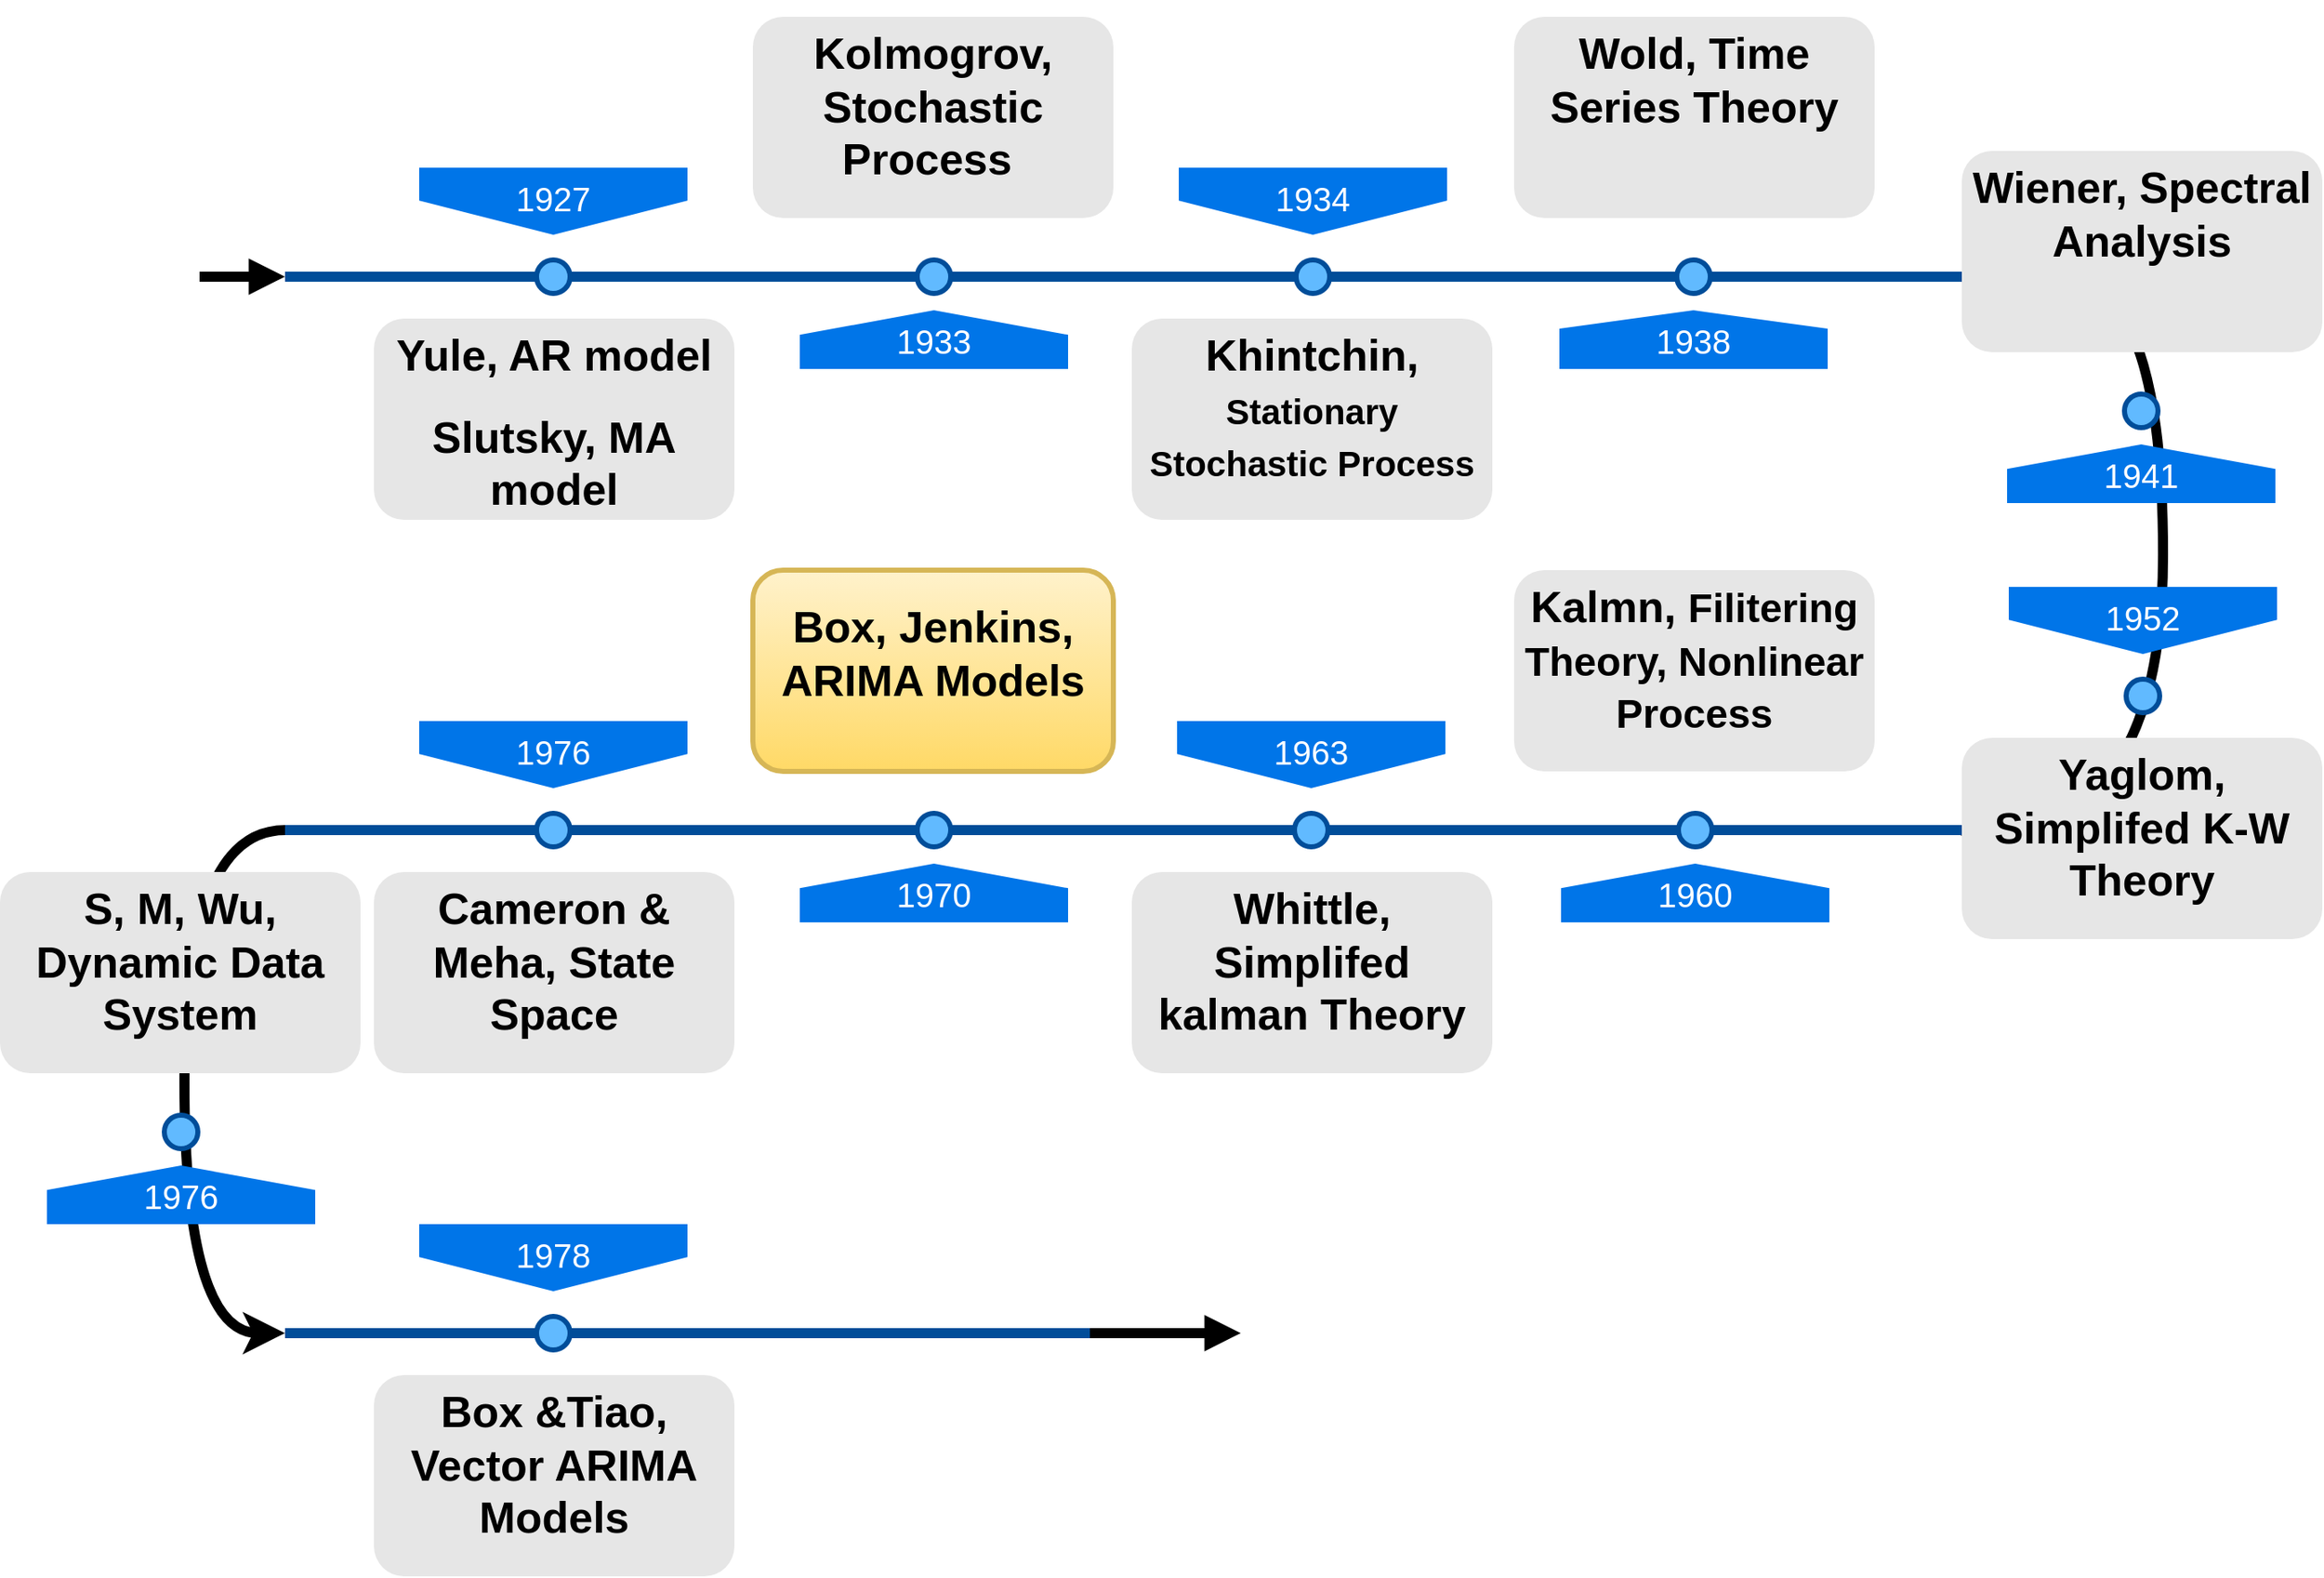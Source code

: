 <mxfile version="12.9.3" type="github">
  <diagram name="Page-1" id="82e54ff1-d628-8f03-85c4-9753963a91cd">
    <mxGraphModel dx="2598" dy="715" grid="1" gridSize="10" guides="1" tooltips="1" connect="1" arrows="1" fold="1" page="1" pageScale="1" pageWidth="1100" pageHeight="850" background="#ffffff" math="0" shadow="0">
      <root>
        <mxCell id="0" />
        <mxCell id="1" parent="0" />
        <mxCell id="ImkUcTffJDDfflXukWmi-22" value="" style="edgeStyle=orthogonalEdgeStyle;rounded=0;orthogonalLoop=1;jettySize=auto;html=1;entryX=0.994;entryY=0.538;entryDx=0;entryDy=0;entryPerimeter=0;exitX=1;exitY=0.5;exitDx=0;exitDy=0;exitPerimeter=0;curved=1;endArrow=block;endFill=1;strokeWidth=6;" parent="1" source="4ec97bd9e5d20128-1" target="ImkUcTffJDDfflXukWmi-6" edge="1">
          <mxGeometry relative="1" as="geometry">
            <Array as="points">
              <mxPoint x="1040" y="406" />
              <mxPoint x="1160" y="406" />
              <mxPoint x="1160" y="735" />
            </Array>
          </mxGeometry>
        </mxCell>
        <mxCell id="ExE7HX1EuqeQAoHHvTwm-15" style="edgeStyle=orthogonalEdgeStyle;curved=1;rounded=0;orthogonalLoop=1;jettySize=auto;html=1;strokeWidth=6;fontSize=20;fontColor=#FFFFFF;startArrow=block;startFill=1;endArrow=none;endFill=0;" edge="1" parent="1" source="4ec97bd9e5d20128-1">
          <mxGeometry relative="1" as="geometry">
            <mxPoint x="-11" y="405" as="targetPoint" />
          </mxGeometry>
        </mxCell>
        <mxCell id="4ec97bd9e5d20128-1" value="" style="line;strokeWidth=6;html=1;fillColor=none;fontSize=28;fontColor=#004D99;strokeColor=#004D99;" parent="1" vertex="1">
          <mxGeometry x="40" y="400" width="1000" height="10" as="geometry" />
        </mxCell>
        <mxCell id="4ec97bd9e5d20128-5" value="1927" style="shape=offPageConnector;whiteSpace=wrap;html=1;fillColor=#0075E8;fontSize=20;fontColor=#FFFFFF;size=0.509;verticalAlign=top;strokeColor=none;" parent="1" vertex="1">
          <mxGeometry x="120" y="340" width="160" height="40" as="geometry" />
        </mxCell>
        <mxCell id="4ec97bd9e5d20128-6" value="&lt;span&gt;1934&lt;/span&gt;" style="shape=offPageConnector;whiteSpace=wrap;html=1;fillColor=#0075E8;fontSize=20;fontColor=#FFFFFF;size=0.509;verticalAlign=top;strokeColor=none;" parent="1" vertex="1">
          <mxGeometry x="573" y="340" width="160" height="40" as="geometry" />
        </mxCell>
        <mxCell id="4ec97bd9e5d20128-7" value="1933" style="shape=offPageConnector;whiteSpace=wrap;html=1;fillColor=#0075E8;fontSize=20;fontColor=#FFFFFF;size=0.418;flipV=1;verticalAlign=top;strokeColor=none;" parent="1" vertex="1">
          <mxGeometry x="347" y="425" width="160" height="35" as="geometry" />
        </mxCell>
        <mxCell id="4ec97bd9e5d20128-8" value="&lt;span&gt;1938&lt;/span&gt;" style="shape=offPageConnector;whiteSpace=wrap;html=1;fillColor=#0075E8;fontSize=20;fontColor=#FFFFFF;size=0.316;flipV=1;verticalAlign=top;strokeColor=none;" parent="1" vertex="1">
          <mxGeometry x="800" y="425" width="160" height="35" as="geometry" />
        </mxCell>
        <mxCell id="4ec97bd9e5d20128-9" value="" style="ellipse;whiteSpace=wrap;html=1;fillColor=#61BAFF;fontSize=28;fontColor=#004D99;strokeWidth=3;strokeColor=#004D99;" parent="1" vertex="1">
          <mxGeometry x="190" y="395" width="20" height="20" as="geometry" />
        </mxCell>
        <mxCell id="4ec97bd9e5d20128-10" value="" style="ellipse;whiteSpace=wrap;html=1;fillColor=#61BAFF;fontSize=28;fontColor=#004D99;strokeWidth=3;strokeColor=#004D99;" parent="1" vertex="1">
          <mxGeometry x="417" y="395" width="20" height="20" as="geometry" />
        </mxCell>
        <mxCell id="4ec97bd9e5d20128-11" value="" style="ellipse;whiteSpace=wrap;html=1;fillColor=#61BAFF;fontSize=28;fontColor=#004D99;strokeWidth=3;strokeColor=#004D99;" parent="1" vertex="1">
          <mxGeometry x="643" y="395" width="20" height="20" as="geometry" />
        </mxCell>
        <mxCell id="4ec97bd9e5d20128-13" value="" style="ellipse;whiteSpace=wrap;html=1;fillColor=#61BAFF;fontSize=28;fontColor=#004D99;strokeWidth=3;strokeColor=#004D99;" parent="1" vertex="1">
          <mxGeometry x="870" y="395" width="20" height="20" as="geometry" />
        </mxCell>
        <mxCell id="4ec97bd9e5d20128-14" value="&lt;h1&gt;Yule, AR model&lt;/h1&gt;&lt;h1&gt;Slutsky, MA model&lt;/h1&gt;" style="text;html=1;spacing=5;spacingTop=-20;whiteSpace=wrap;overflow=hidden;strokeColor=none;strokeWidth=3;fillColor=#E6E6E6;fontSize=13;fontColor=#000000;align=center;rounded=1;" parent="1" vertex="1">
          <mxGeometry x="93" y="430" width="215" height="120" as="geometry" />
        </mxCell>
        <mxCell id="4ec97bd9e5d20128-16" value="&lt;h1&gt;Kolmogrov, Stochastic Process&amp;nbsp;&lt;/h1&gt;" style="text;html=1;spacing=5;spacingTop=-20;whiteSpace=wrap;overflow=hidden;strokeColor=none;strokeWidth=3;fillColor=#E6E6E6;fontSize=13;fontColor=#000000;align=center;rounded=1;" parent="1" vertex="1">
          <mxGeometry x="319" y="250" width="215" height="120" as="geometry" />
        </mxCell>
        <mxCell id="4ec97bd9e5d20128-17" value="&lt;h1&gt;Khintchin, &lt;font style=&quot;font-size: 21px&quot;&gt;Stationary Stochastic Process&lt;/font&gt;&lt;/h1&gt;" style="text;html=1;spacing=5;spacingTop=-20;whiteSpace=wrap;overflow=hidden;strokeColor=none;strokeWidth=3;fillColor=#E6E6E6;fontSize=13;fontColor=#000000;align=center;rounded=1;" parent="1" vertex="1">
          <mxGeometry x="545" y="430" width="215" height="120" as="geometry" />
        </mxCell>
        <mxCell id="4ec97bd9e5d20128-18" value="&lt;h1&gt;Wold, Time Series Theory&lt;/h1&gt;" style="text;html=1;spacing=5;spacingTop=-20;whiteSpace=wrap;overflow=hidden;strokeColor=none;strokeWidth=3;fillColor=#E6E6E6;fontSize=13;fontColor=#000000;align=center;rounded=1;" parent="1" vertex="1">
          <mxGeometry x="773" y="250" width="215" height="120" as="geometry" />
        </mxCell>
        <mxCell id="ExE7HX1EuqeQAoHHvTwm-14" style="edgeStyle=orthogonalEdgeStyle;rounded=0;orthogonalLoop=1;jettySize=auto;html=1;entryX=0;entryY=0.5;entryDx=0;entryDy=0;entryPerimeter=0;strokeWidth=6;fontSize=20;fontColor=#FFFFFF;curved=1;exitX=0;exitY=0.5;exitDx=0;exitDy=0;exitPerimeter=0;" edge="1" parent="1" source="ImkUcTffJDDfflXukWmi-6" target="ExE7HX1EuqeQAoHHvTwm-13">
          <mxGeometry relative="1" as="geometry">
            <Array as="points">
              <mxPoint x="-20" y="735" />
              <mxPoint x="-20" y="1035" />
            </Array>
          </mxGeometry>
        </mxCell>
        <mxCell id="ImkUcTffJDDfflXukWmi-6" value="" style="line;strokeWidth=6;html=1;fillColor=none;fontSize=28;fontColor=#004D99;strokeColor=#004D99;" parent="1" vertex="1">
          <mxGeometry x="40" y="730" width="1000" height="10" as="geometry" />
        </mxCell>
        <mxCell id="ImkUcTffJDDfflXukWmi-7" value="1963" style="shape=offPageConnector;whiteSpace=wrap;html=1;fillColor=#0075E8;fontSize=20;fontColor=#FFFFFF;size=0.509;verticalAlign=top;strokeColor=none;" parent="1" vertex="1">
          <mxGeometry x="572" y="670" width="160" height="40" as="geometry" />
        </mxCell>
        <mxCell id="ImkUcTffJDDfflXukWmi-8" value="&lt;span&gt;1952&lt;/span&gt;" style="shape=offPageConnector;whiteSpace=wrap;html=1;fillColor=#0075E8;fontSize=20;fontColor=#FFFFFF;size=0.509;verticalAlign=top;strokeColor=none;" parent="1" vertex="1">
          <mxGeometry x="1068" y="590" width="160" height="40" as="geometry" />
        </mxCell>
        <mxCell id="ImkUcTffJDDfflXukWmi-9" value="1960" style="shape=offPageConnector;whiteSpace=wrap;html=1;fillColor=#0075E8;fontSize=20;fontColor=#FFFFFF;size=0.418;flipV=1;verticalAlign=top;strokeColor=none;" parent="1" vertex="1">
          <mxGeometry x="801" y="755" width="160" height="35" as="geometry" />
        </mxCell>
        <mxCell id="ImkUcTffJDDfflXukWmi-10" value="&lt;span&gt;1941&lt;/span&gt;" style="shape=offPageConnector;whiteSpace=wrap;html=1;fillColor=#0075E8;fontSize=20;fontColor=#FFFFFF;size=0.418;flipV=1;verticalAlign=top;strokeColor=none;" parent="1" vertex="1">
          <mxGeometry x="1067" y="505" width="160" height="35" as="geometry" />
        </mxCell>
        <mxCell id="ImkUcTffJDDfflXukWmi-11" value="" style="ellipse;whiteSpace=wrap;html=1;fillColor=#61BAFF;fontSize=28;fontColor=#004D99;strokeWidth=3;strokeColor=#004D99;" parent="1" vertex="1">
          <mxGeometry x="642" y="725" width="20" height="20" as="geometry" />
        </mxCell>
        <mxCell id="ImkUcTffJDDfflXukWmi-12" value="" style="ellipse;whiteSpace=wrap;html=1;fillColor=#61BAFF;fontSize=28;fontColor=#004D99;strokeWidth=3;strokeColor=#004D99;" parent="1" vertex="1">
          <mxGeometry x="871" y="725" width="20" height="20" as="geometry" />
        </mxCell>
        <mxCell id="ImkUcTffJDDfflXukWmi-13" value="" style="ellipse;whiteSpace=wrap;html=1;fillColor=#61BAFF;fontSize=28;fontColor=#004D99;strokeWidth=3;strokeColor=#004D99;" parent="1" vertex="1">
          <mxGeometry x="1138" y="645" width="20" height="20" as="geometry" />
        </mxCell>
        <mxCell id="ImkUcTffJDDfflXukWmi-14" value="" style="ellipse;whiteSpace=wrap;html=1;fillColor=#61BAFF;fontSize=28;fontColor=#004D99;strokeWidth=3;strokeColor=#004D99;" parent="1" vertex="1">
          <mxGeometry x="1137" y="475" width="20" height="20" as="geometry" />
        </mxCell>
        <mxCell id="ImkUcTffJDDfflXukWmi-15" value="&lt;h1&gt;Whittle, Simplifed kalman Theory&lt;/h1&gt;" style="text;html=1;spacing=5;spacingTop=-20;whiteSpace=wrap;overflow=hidden;strokeColor=none;strokeWidth=3;fillColor=#E6E6E6;fontSize=13;fontColor=#000000;align=center;rounded=1;" parent="1" vertex="1">
          <mxGeometry x="545" y="760" width="215" height="120" as="geometry" />
        </mxCell>
        <mxCell id="ImkUcTffJDDfflXukWmi-16" value="&lt;h1&gt;Kalmn, &lt;font style=&quot;font-size: 24px&quot;&gt;Filitering Theory, Nonlinear Process&lt;/font&gt;&lt;/h1&gt;" style="text;html=1;spacing=5;spacingTop=-20;whiteSpace=wrap;overflow=hidden;strokeColor=none;strokeWidth=3;fillColor=#E6E6E6;fontSize=13;fontColor=#000000;align=center;rounded=1;" parent="1" vertex="1">
          <mxGeometry x="773" y="580" width="215" height="120" as="geometry" />
        </mxCell>
        <mxCell id="ImkUcTffJDDfflXukWmi-17" value="&lt;h1&gt;Yaglom, Simplifed K-W Theory&lt;/h1&gt;" style="text;html=1;spacing=5;spacingTop=-20;whiteSpace=wrap;overflow=hidden;strokeColor=none;strokeWidth=3;fillColor=#E6E6E6;fontSize=13;fontColor=#000000;align=center;rounded=1;" parent="1" vertex="1">
          <mxGeometry x="1040" y="680" width="215" height="120" as="geometry" />
        </mxCell>
        <mxCell id="ImkUcTffJDDfflXukWmi-18" value="&lt;h1&gt;Wiener, Spectral Analysis&lt;/h1&gt;" style="text;html=1;spacing=5;spacingTop=-20;whiteSpace=wrap;overflow=hidden;strokeColor=none;strokeWidth=3;fillColor=#E6E6E6;fontSize=13;fontColor=#000000;align=center;rounded=1;" parent="1" vertex="1">
          <mxGeometry x="1040" y="330" width="215" height="120" as="geometry" />
        </mxCell>
        <mxCell id="ExE7HX1EuqeQAoHHvTwm-6" value="&lt;h1&gt;Box, Jenkins, ARIMA Models&lt;/h1&gt;" style="text;html=1;spacing=5;spacingTop=-20;whiteSpace=wrap;overflow=hidden;strokeWidth=3;fillColor=#fff2cc;fontSize=13;align=center;rounded=1;strokeColor=#d6b656;gradientColor=#ffd966;verticalAlign=middle;" vertex="1" parent="1">
          <mxGeometry x="319" y="580" width="215" height="120" as="geometry" />
        </mxCell>
        <mxCell id="ExE7HX1EuqeQAoHHvTwm-7" value="" style="ellipse;whiteSpace=wrap;html=1;fillColor=#61BAFF;fontSize=28;fontColor=#004D99;strokeWidth=3;strokeColor=#004D99;" vertex="1" parent="1">
          <mxGeometry x="417" y="725" width="20" height="20" as="geometry" />
        </mxCell>
        <mxCell id="ExE7HX1EuqeQAoHHvTwm-8" value="1970" style="shape=offPageConnector;whiteSpace=wrap;html=1;fillColor=#0075E8;fontSize=20;fontColor=#FFFFFF;size=0.418;flipV=1;verticalAlign=top;strokeColor=none;" vertex="1" parent="1">
          <mxGeometry x="347" y="755" width="160" height="35" as="geometry" />
        </mxCell>
        <mxCell id="ExE7HX1EuqeQAoHHvTwm-10" value="&lt;h1&gt;Cameron &amp;amp; Meha, State Space&lt;/h1&gt;" style="text;html=1;spacing=5;spacingTop=-20;whiteSpace=wrap;overflow=hidden;strokeColor=none;strokeWidth=3;fillColor=#E6E6E6;fontSize=13;fontColor=#000000;align=center;rounded=1;" vertex="1" parent="1">
          <mxGeometry x="93" y="760" width="215" height="120" as="geometry" />
        </mxCell>
        <mxCell id="ExE7HX1EuqeQAoHHvTwm-11" value="" style="ellipse;whiteSpace=wrap;html=1;fillColor=#61BAFF;fontSize=28;fontColor=#004D99;strokeWidth=3;strokeColor=#004D99;" vertex="1" parent="1">
          <mxGeometry x="190" y="725" width="20" height="20" as="geometry" />
        </mxCell>
        <mxCell id="ExE7HX1EuqeQAoHHvTwm-12" value="1976" style="shape=offPageConnector;whiteSpace=wrap;html=1;fillColor=#0075E8;fontSize=20;fontColor=#FFFFFF;size=0.509;verticalAlign=top;strokeColor=none;" vertex="1" parent="1">
          <mxGeometry x="120" y="670" width="160" height="40" as="geometry" />
        </mxCell>
        <mxCell id="ExE7HX1EuqeQAoHHvTwm-37" style="edgeStyle=orthogonalEdgeStyle;curved=1;rounded=0;orthogonalLoop=1;jettySize=auto;html=1;startArrow=none;startFill=0;endArrow=block;endFill=1;strokeWidth=6;fontSize=20;fontColor=#FFFFFF;" edge="1" parent="1" source="ExE7HX1EuqeQAoHHvTwm-13">
          <mxGeometry relative="1" as="geometry">
            <mxPoint x="610" y="1035" as="targetPoint" />
          </mxGeometry>
        </mxCell>
        <mxCell id="ExE7HX1EuqeQAoHHvTwm-13" value="" style="line;strokeWidth=6;html=1;fillColor=none;fontSize=28;fontColor=#004D99;strokeColor=#004D99;" vertex="1" parent="1">
          <mxGeometry x="40" y="1030" width="480" height="10" as="geometry" />
        </mxCell>
        <mxCell id="ExE7HX1EuqeQAoHHvTwm-19" value="&lt;h1&gt;S, M, Wu, Dynamic Data System&lt;/h1&gt;" style="text;html=1;spacing=5;spacingTop=-20;whiteSpace=wrap;overflow=hidden;strokeColor=none;strokeWidth=3;fillColor=#E6E6E6;fontSize=13;fontColor=#000000;align=center;rounded=1;" vertex="1" parent="1">
          <mxGeometry x="-130" y="760" width="215" height="120" as="geometry" />
        </mxCell>
        <mxCell id="ExE7HX1EuqeQAoHHvTwm-20" value="" style="ellipse;whiteSpace=wrap;html=1;fillColor=#61BAFF;fontSize=28;fontColor=#004D99;strokeWidth=3;strokeColor=#004D99;" vertex="1" parent="1">
          <mxGeometry x="-32" y="905" width="20" height="20" as="geometry" />
        </mxCell>
        <mxCell id="ExE7HX1EuqeQAoHHvTwm-21" value="1976" style="shape=offPageConnector;whiteSpace=wrap;html=1;fillColor=#0075E8;fontSize=20;fontColor=#FFFFFF;size=0.418;flipV=1;verticalAlign=top;strokeColor=none;" vertex="1" parent="1">
          <mxGeometry x="-102" y="935" width="160" height="35" as="geometry" />
        </mxCell>
        <mxCell id="ExE7HX1EuqeQAoHHvTwm-22" value="&lt;h1&gt;Box &amp;amp;Tiao, Vector ARIMA Models&lt;/h1&gt;" style="text;html=1;spacing=5;spacingTop=-20;whiteSpace=wrap;overflow=hidden;strokeColor=none;strokeWidth=3;fillColor=#E6E6E6;fontSize=13;fontColor=#000000;align=center;rounded=1;" vertex="1" parent="1">
          <mxGeometry x="93" y="1060" width="215" height="120" as="geometry" />
        </mxCell>
        <mxCell id="ExE7HX1EuqeQAoHHvTwm-23" value="" style="ellipse;whiteSpace=wrap;html=1;fillColor=#61BAFF;fontSize=28;fontColor=#004D99;strokeWidth=3;strokeColor=#004D99;" vertex="1" parent="1">
          <mxGeometry x="190" y="1025" width="20" height="20" as="geometry" />
        </mxCell>
        <mxCell id="ExE7HX1EuqeQAoHHvTwm-24" value="1978" style="shape=offPageConnector;whiteSpace=wrap;html=1;fillColor=#0075E8;fontSize=20;fontColor=#FFFFFF;size=0.509;verticalAlign=top;strokeColor=none;" vertex="1" parent="1">
          <mxGeometry x="120" y="970" width="160" height="40" as="geometry" />
        </mxCell>
      </root>
    </mxGraphModel>
  </diagram>
</mxfile>
